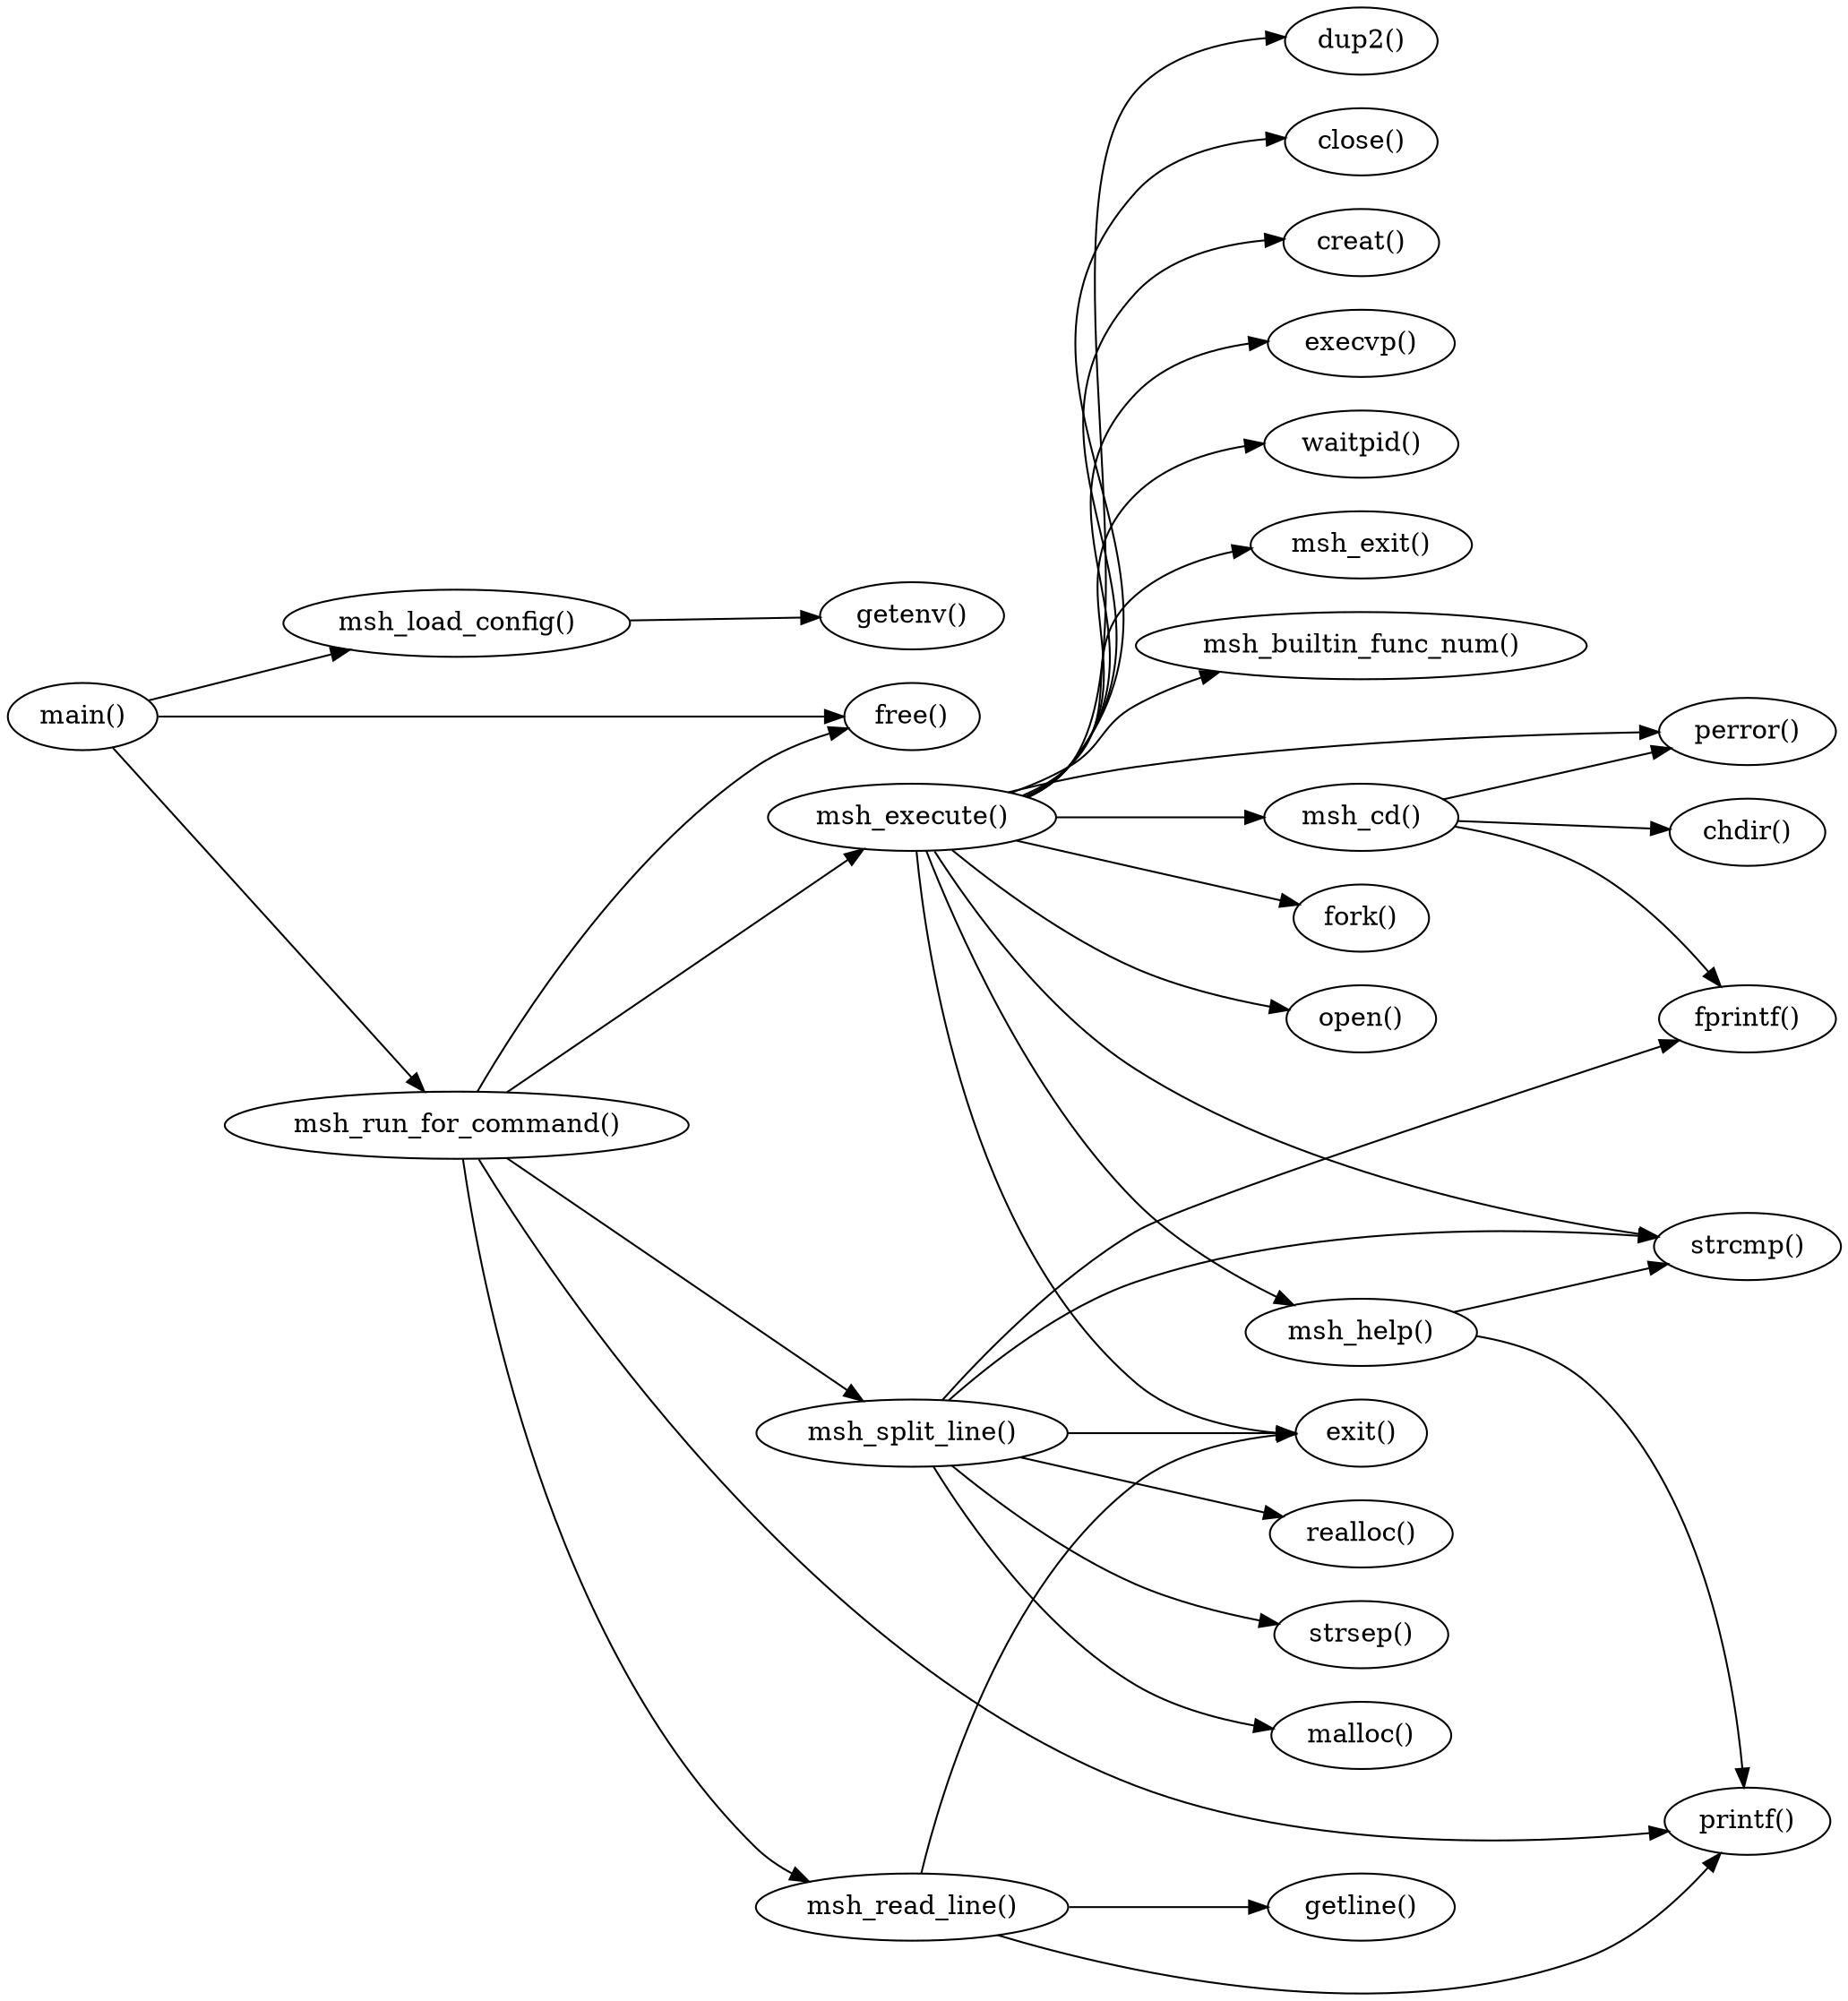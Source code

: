digraph ShellDependency {
    rankdir = LR;
    "main()" -> {"msh_load_config()", "msh_run_for_command()", "free()"};
    "msh_load_config()" -> {"getenv()"};
    "msh_run_for_command()" -> {"msh_read_line()", "msh_split_line()", "msh_execute()", "free()", "printf()"};
    "msh_read_line()" -> {"getline()", "printf()", "exit()"};
    "msh_split_line()" -> {"malloc()", "fprintf()", "exit()", "strsep()", "strcmp()", "realloc()"};
    "msh_execute()" -> {"msh_builtin_func_num()", "strcmp()", "fork()", "open()", "dup2()", "close()", "creat()", "execvp()", "perror()", "exit()", "waitpid()", "msh_cd()", "msh_help()", "msh_exit()"};
    "msh_help()" -> {"printf()", "strcmp()"};
    "msh_cd()" -> {"fprintf()", "chdir()", "perror()"};
    "msh_exit()" -> {};
    "msh_builtin_func_num()" -> {};
}
